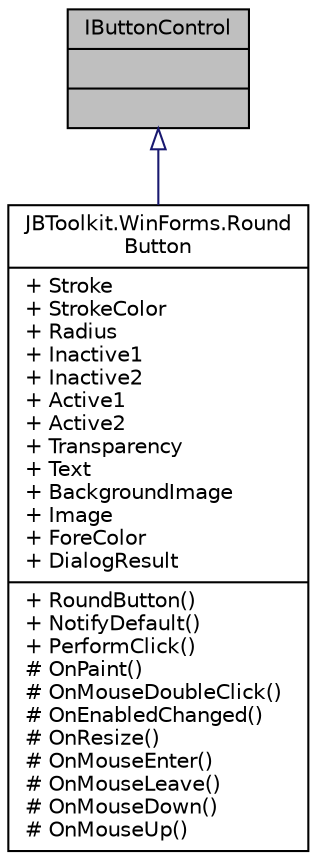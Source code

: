 digraph "IButtonControl"
{
 // LATEX_PDF_SIZE
  edge [fontname="Helvetica",fontsize="10",labelfontname="Helvetica",labelfontsize="10"];
  node [fontname="Helvetica",fontsize="10",shape=record];
  Node1 [label="{IButtonControl\n||}",height=0.2,width=0.4,color="black", fillcolor="grey75", style="filled", fontcolor="black",tooltip=" "];
  Node1 -> Node2 [dir="back",color="midnightblue",fontsize="10",style="solid",arrowtail="onormal",fontname="Helvetica"];
  Node2 [label="{JBToolkit.WinForms.Round\lButton\n|+ Stroke\l+ StrokeColor\l+ Radius\l+ Inactive1\l+ Inactive2\l+ Active1\l+ Active2\l+ Transparency\l+ Text\l+ BackgroundImage\l+ Image\l+ ForeColor\l+ DialogResult\l|+ RoundButton()\l+ NotifyDefault()\l+ PerformClick()\l# OnPaint()\l# OnMouseDoubleClick()\l# OnEnabledChanged()\l# OnResize()\l# OnMouseEnter()\l# OnMouseLeave()\l# OnMouseDown()\l# OnMouseUp()\l}",height=0.2,width=0.4,color="black", fillcolor="white", style="filled",URL="$de/d05/class_j_b_toolkit_1_1_win_forms_1_1_round_button.html",tooltip="Nicer looking 'round' edge button"];
}
